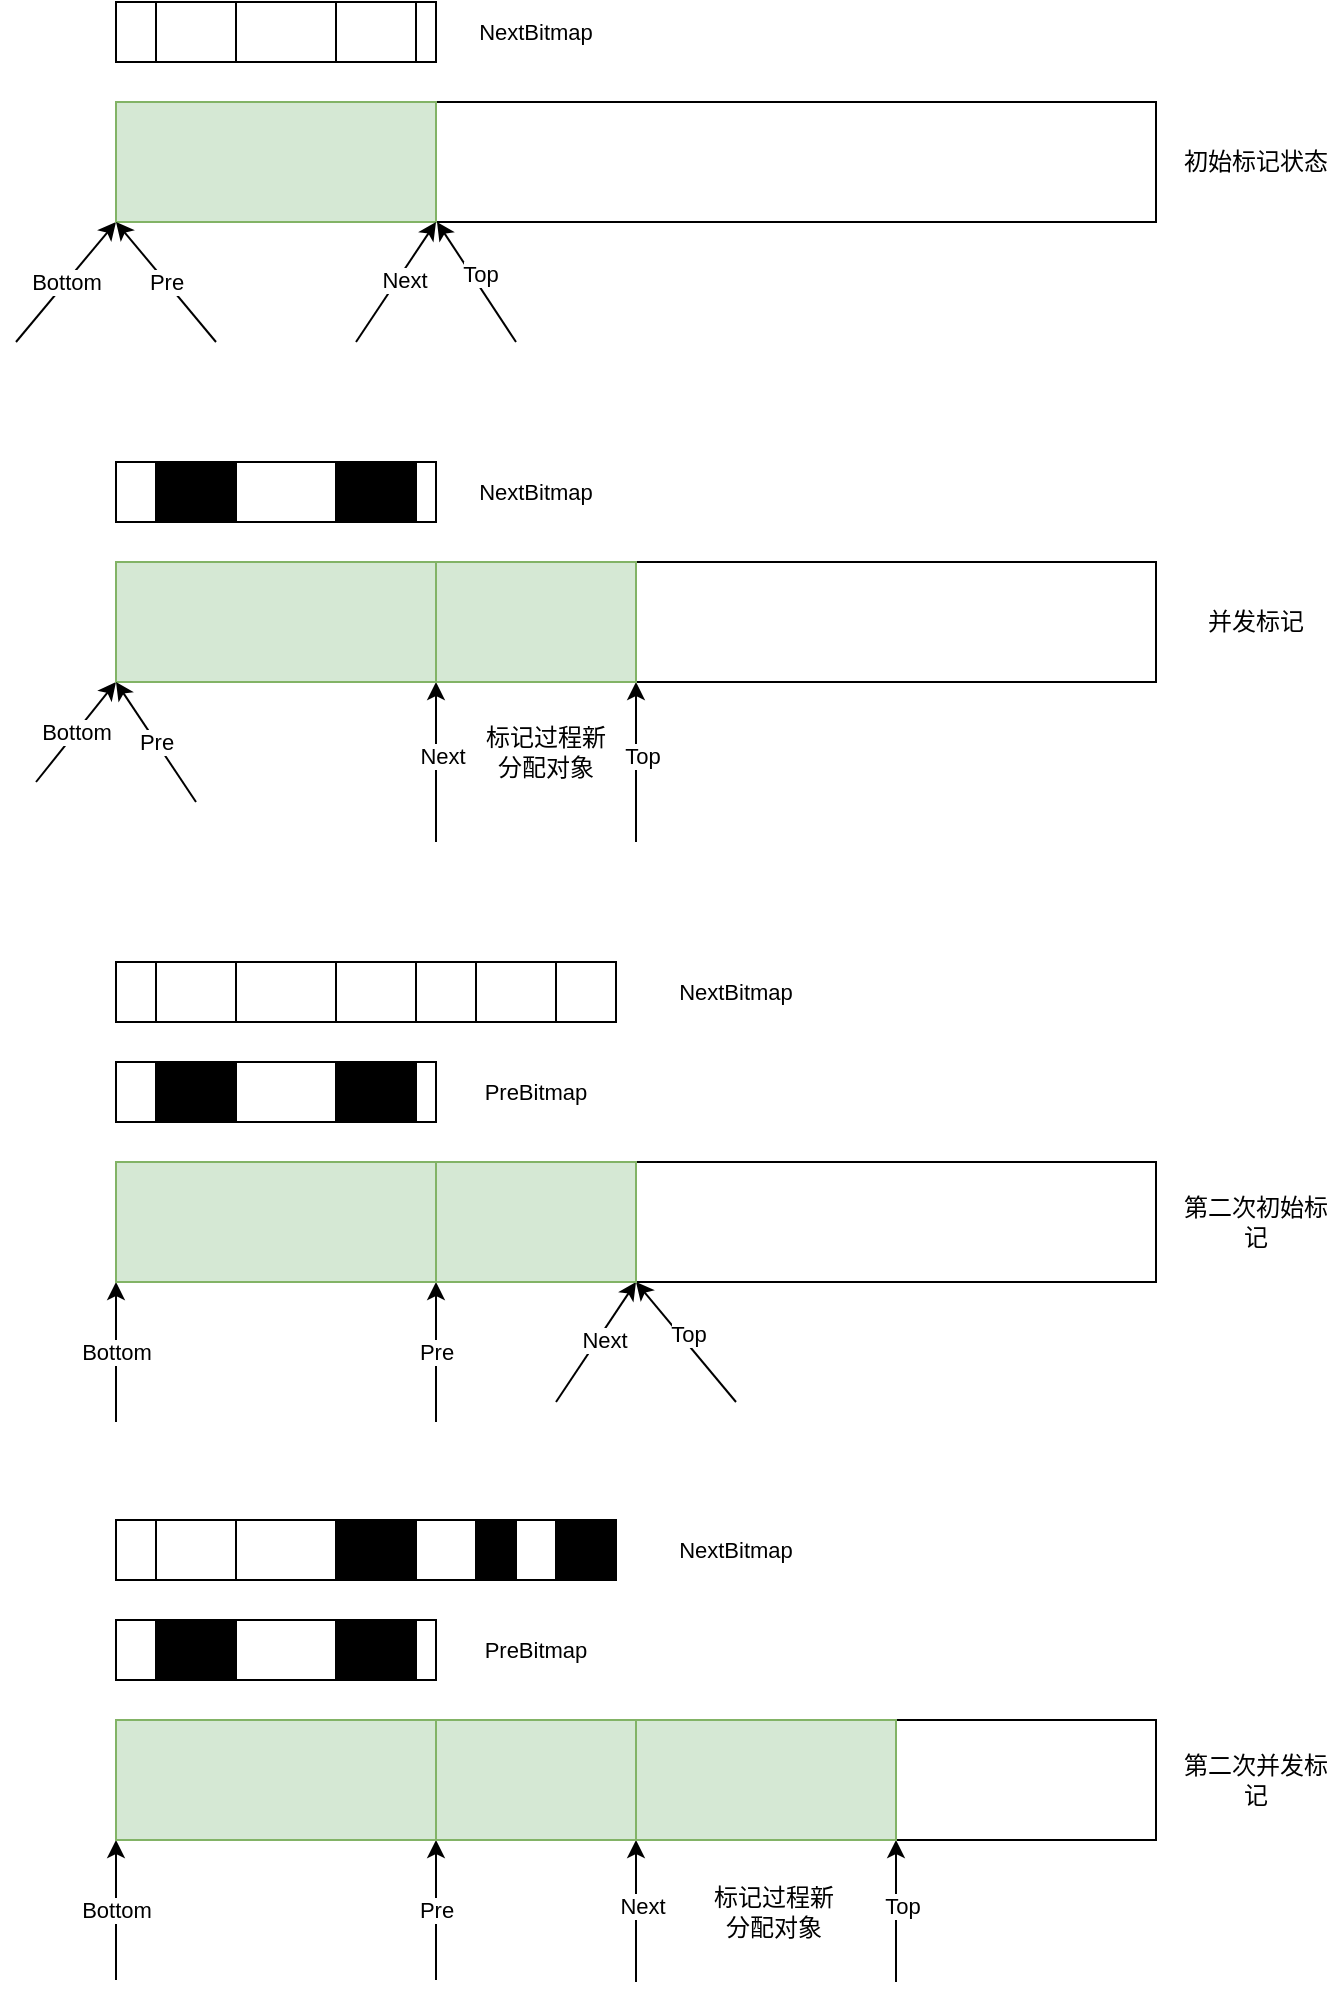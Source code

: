 <mxfile version="20.7.4" type="device"><diagram id="C5RBs43oDa-KdzZeNtuy" name="Page-1"><mxGraphModel dx="1026" dy="669" grid="1" gridSize="10" guides="1" tooltips="1" connect="1" arrows="1" fold="1" page="1" pageScale="1" pageWidth="827" pageHeight="1169" math="0" shadow="0"><root><mxCell id="WIyWlLk6GJQsqaUBKTNV-0"/><mxCell id="WIyWlLk6GJQsqaUBKTNV-1" parent="WIyWlLk6GJQsqaUBKTNV-0"/><mxCell id="0EeGkwCDE5l4dgLq_RrV-0" value="Bottom" style="edgeStyle=none;rounded=0;orthogonalLoop=1;jettySize=auto;html=1;entryX=0;entryY=1;entryDx=0;entryDy=0;" parent="WIyWlLk6GJQsqaUBKTNV-1" target="0EeGkwCDE5l4dgLq_RrV-3" edge="1"><mxGeometry relative="1" as="geometry"><mxPoint x="120" y="370" as="targetPoint"/><mxPoint x="70" y="350" as="sourcePoint"/></mxGeometry></mxCell><mxCell id="0EeGkwCDE5l4dgLq_RrV-1" style="edgeStyle=none;rounded=0;orthogonalLoop=1;jettySize=auto;html=1;entryX=0.25;entryY=1;entryDx=0;entryDy=0;" parent="WIyWlLk6GJQsqaUBKTNV-1" edge="1"><mxGeometry relative="1" as="geometry"><mxPoint x="280.5" y="290" as="targetPoint"/><mxPoint x="320" y="350" as="sourcePoint"/></mxGeometry></mxCell><mxCell id="0EeGkwCDE5l4dgLq_RrV-2" value="Top" style="edgeLabel;html=1;align=center;verticalAlign=middle;resizable=0;points=[];" parent="0EeGkwCDE5l4dgLq_RrV-1" vertex="1" connectable="0"><mxGeometry x="0.078" y="-3" relative="1" as="geometry"><mxPoint as="offset"/></mxGeometry></mxCell><mxCell id="0EeGkwCDE5l4dgLq_RrV-3" value="" style="rounded=0;whiteSpace=wrap;html=1;" parent="WIyWlLk6GJQsqaUBKTNV-1" vertex="1"><mxGeometry x="120" y="230" width="520" height="60" as="geometry"/></mxCell><mxCell id="0EeGkwCDE5l4dgLq_RrV-4" value="" style="rounded=0;whiteSpace=wrap;html=1;fillColor=#d5e8d4;strokeColor=#82b366;" parent="WIyWlLk6GJQsqaUBKTNV-1" vertex="1"><mxGeometry x="120" y="230" width="160" height="60" as="geometry"/></mxCell><mxCell id="0EeGkwCDE5l4dgLq_RrV-6" style="edgeStyle=none;rounded=0;orthogonalLoop=1;jettySize=auto;html=1;entryX=1;entryY=1;entryDx=0;entryDy=0;" parent="WIyWlLk6GJQsqaUBKTNV-1" target="0EeGkwCDE5l4dgLq_RrV-4" edge="1"><mxGeometry relative="1" as="geometry"><mxPoint x="290.5" y="300" as="targetPoint"/><mxPoint x="240" y="350" as="sourcePoint"/></mxGeometry></mxCell><mxCell id="0EeGkwCDE5l4dgLq_RrV-7" value="Next" style="edgeLabel;html=1;align=center;verticalAlign=middle;resizable=0;points=[];" parent="0EeGkwCDE5l4dgLq_RrV-6" vertex="1" connectable="0"><mxGeometry x="0.078" y="-3" relative="1" as="geometry"><mxPoint as="offset"/></mxGeometry></mxCell><mxCell id="0EeGkwCDE5l4dgLq_RrV-8" value="Pre" style="edgeStyle=none;rounded=0;orthogonalLoop=1;jettySize=auto;html=1;entryX=0;entryY=1;entryDx=0;entryDy=0;" parent="WIyWlLk6GJQsqaUBKTNV-1" target="0EeGkwCDE5l4dgLq_RrV-4" edge="1"><mxGeometry relative="1" as="geometry"><mxPoint x="130" y="300" as="targetPoint"/><mxPoint x="170" y="350" as="sourcePoint"/></mxGeometry></mxCell><mxCell id="0EeGkwCDE5l4dgLq_RrV-9" value="" style="rounded=0;whiteSpace=wrap;html=1;" parent="WIyWlLk6GJQsqaUBKTNV-1" vertex="1"><mxGeometry x="120" y="180" width="160" height="30" as="geometry"/></mxCell><mxCell id="0EeGkwCDE5l4dgLq_RrV-18" value="&lt;span style=&quot;font-size: 11px; background-color: rgb(255, 255, 255);&quot;&gt;NextBitmap&lt;/span&gt;" style="text;html=1;strokeColor=none;fillColor=none;align=center;verticalAlign=middle;whiteSpace=wrap;rounded=0;" parent="WIyWlLk6GJQsqaUBKTNV-1" vertex="1"><mxGeometry x="300" y="180" width="60" height="30" as="geometry"/></mxCell><mxCell id="0EeGkwCDE5l4dgLq_RrV-19" value="初始标记状态" style="text;html=1;strokeColor=none;fillColor=none;align=center;verticalAlign=middle;whiteSpace=wrap;rounded=0;" parent="WIyWlLk6GJQsqaUBKTNV-1" vertex="1"><mxGeometry x="650" y="245" width="80" height="30" as="geometry"/></mxCell><mxCell id="0EeGkwCDE5l4dgLq_RrV-20" value="" style="rounded=0;whiteSpace=wrap;html=1;" parent="WIyWlLk6GJQsqaUBKTNV-1" vertex="1"><mxGeometry x="140" y="180" width="40" height="30" as="geometry"/></mxCell><mxCell id="0EeGkwCDE5l4dgLq_RrV-21" value="" style="rounded=0;whiteSpace=wrap;html=1;" parent="WIyWlLk6GJQsqaUBKTNV-1" vertex="1"><mxGeometry x="230" y="180" width="40" height="30" as="geometry"/></mxCell><mxCell id="0EeGkwCDE5l4dgLq_RrV-22" value="Bottom" style="edgeStyle=none;rounded=0;orthogonalLoop=1;jettySize=auto;html=1;entryX=0;entryY=1;entryDx=0;entryDy=0;" parent="WIyWlLk6GJQsqaUBKTNV-1" target="0EeGkwCDE5l4dgLq_RrV-25" edge="1"><mxGeometry relative="1" as="geometry"><mxPoint x="120" y="600" as="targetPoint"/><mxPoint x="80" y="570" as="sourcePoint"/></mxGeometry></mxCell><mxCell id="0EeGkwCDE5l4dgLq_RrV-23" style="edgeStyle=none;rounded=0;orthogonalLoop=1;jettySize=auto;html=1;entryX=0.5;entryY=1;entryDx=0;entryDy=0;" parent="WIyWlLk6GJQsqaUBKTNV-1" target="0EeGkwCDE5l4dgLq_RrV-25" edge="1"><mxGeometry relative="1" as="geometry"><mxPoint x="280.5" y="520" as="targetPoint"/><mxPoint x="380" y="600" as="sourcePoint"/></mxGeometry></mxCell><mxCell id="0EeGkwCDE5l4dgLq_RrV-24" value="Top" style="edgeLabel;html=1;align=center;verticalAlign=middle;resizable=0;points=[];" parent="0EeGkwCDE5l4dgLq_RrV-23" vertex="1" connectable="0"><mxGeometry x="0.078" y="-3" relative="1" as="geometry"><mxPoint as="offset"/></mxGeometry></mxCell><mxCell id="0EeGkwCDE5l4dgLq_RrV-25" value="" style="rounded=0;whiteSpace=wrap;html=1;" parent="WIyWlLk6GJQsqaUBKTNV-1" vertex="1"><mxGeometry x="120" y="460" width="520" height="60" as="geometry"/></mxCell><mxCell id="0EeGkwCDE5l4dgLq_RrV-26" value="" style="rounded=0;whiteSpace=wrap;html=1;fillColor=#d5e8d4;strokeColor=#82b366;" parent="WIyWlLk6GJQsqaUBKTNV-1" vertex="1"><mxGeometry x="120" y="460" width="160" height="60" as="geometry"/></mxCell><mxCell id="0EeGkwCDE5l4dgLq_RrV-27" style="edgeStyle=none;rounded=0;orthogonalLoop=1;jettySize=auto;html=1;entryX=1;entryY=1;entryDx=0;entryDy=0;" parent="WIyWlLk6GJQsqaUBKTNV-1" target="0EeGkwCDE5l4dgLq_RrV-26" edge="1"><mxGeometry relative="1" as="geometry"><mxPoint x="290.5" y="530" as="targetPoint"/><mxPoint x="280" y="600" as="sourcePoint"/></mxGeometry></mxCell><mxCell id="0EeGkwCDE5l4dgLq_RrV-28" value="Next" style="edgeLabel;html=1;align=center;verticalAlign=middle;resizable=0;points=[];" parent="0EeGkwCDE5l4dgLq_RrV-27" vertex="1" connectable="0"><mxGeometry x="0.078" y="-3" relative="1" as="geometry"><mxPoint as="offset"/></mxGeometry></mxCell><mxCell id="0EeGkwCDE5l4dgLq_RrV-29" value="Pre" style="edgeStyle=none;rounded=0;orthogonalLoop=1;jettySize=auto;html=1;entryX=0;entryY=1;entryDx=0;entryDy=0;" parent="WIyWlLk6GJQsqaUBKTNV-1" target="0EeGkwCDE5l4dgLq_RrV-26" edge="1"><mxGeometry relative="1" as="geometry"><mxPoint x="130" y="530" as="targetPoint"/><mxPoint x="160" y="580" as="sourcePoint"/></mxGeometry></mxCell><mxCell id="0EeGkwCDE5l4dgLq_RrV-30" value="" style="rounded=0;whiteSpace=wrap;html=1;" parent="WIyWlLk6GJQsqaUBKTNV-1" vertex="1"><mxGeometry x="120" y="410" width="160" height="30" as="geometry"/></mxCell><mxCell id="0EeGkwCDE5l4dgLq_RrV-31" value="&lt;span style=&quot;font-size: 11px; background-color: rgb(255, 255, 255);&quot;&gt;NextBitmap&lt;/span&gt;" style="text;html=1;strokeColor=none;fillColor=none;align=center;verticalAlign=middle;whiteSpace=wrap;rounded=0;" parent="WIyWlLk6GJQsqaUBKTNV-1" vertex="1"><mxGeometry x="300" y="410" width="60" height="30" as="geometry"/></mxCell><mxCell id="0EeGkwCDE5l4dgLq_RrV-32" value="并发标记" style="text;html=1;strokeColor=none;fillColor=none;align=center;verticalAlign=middle;whiteSpace=wrap;rounded=0;" parent="WIyWlLk6GJQsqaUBKTNV-1" vertex="1"><mxGeometry x="650" y="475" width="80" height="30" as="geometry"/></mxCell><mxCell id="0EeGkwCDE5l4dgLq_RrV-33" value="" style="rounded=0;whiteSpace=wrap;html=1;fillColor=#000000;" parent="WIyWlLk6GJQsqaUBKTNV-1" vertex="1"><mxGeometry x="140" y="410" width="40" height="30" as="geometry"/></mxCell><mxCell id="0EeGkwCDE5l4dgLq_RrV-34" value="" style="rounded=0;whiteSpace=wrap;html=1;fillColor=#000000;" parent="WIyWlLk6GJQsqaUBKTNV-1" vertex="1"><mxGeometry x="230" y="410" width="40" height="30" as="geometry"/></mxCell><mxCell id="0EeGkwCDE5l4dgLq_RrV-35" value="" style="rounded=0;whiteSpace=wrap;html=1;fillColor=#d5e8d4;strokeColor=#82b366;" parent="WIyWlLk6GJQsqaUBKTNV-1" vertex="1"><mxGeometry x="280" y="460" width="100" height="60" as="geometry"/></mxCell><mxCell id="0EeGkwCDE5l4dgLq_RrV-36" value="标记过程新分配对象" style="text;html=1;strokeColor=none;fillColor=none;align=center;verticalAlign=middle;whiteSpace=wrap;rounded=0;" parent="WIyWlLk6GJQsqaUBKTNV-1" vertex="1"><mxGeometry x="300" y="540" width="70" height="30" as="geometry"/></mxCell><mxCell id="0EeGkwCDE5l4dgLq_RrV-37" value="Bottom" style="edgeStyle=none;rounded=0;orthogonalLoop=1;jettySize=auto;html=1;entryX=0;entryY=1;entryDx=0;entryDy=0;" parent="WIyWlLk6GJQsqaUBKTNV-1" target="0EeGkwCDE5l4dgLq_RrV-40" edge="1"><mxGeometry relative="1" as="geometry"><mxPoint x="120" y="900" as="targetPoint"/><mxPoint x="120" y="890" as="sourcePoint"/></mxGeometry></mxCell><mxCell id="0EeGkwCDE5l4dgLq_RrV-38" style="edgeStyle=none;rounded=0;orthogonalLoop=1;jettySize=auto;html=1;entryX=0.5;entryY=1;entryDx=0;entryDy=0;" parent="WIyWlLk6GJQsqaUBKTNV-1" target="0EeGkwCDE5l4dgLq_RrV-40" edge="1"><mxGeometry relative="1" as="geometry"><mxPoint x="280.5" y="820" as="targetPoint"/><mxPoint x="430" y="880" as="sourcePoint"/></mxGeometry></mxCell><mxCell id="0EeGkwCDE5l4dgLq_RrV-39" value="Top" style="edgeLabel;html=1;align=center;verticalAlign=middle;resizable=0;points=[];" parent="0EeGkwCDE5l4dgLq_RrV-38" vertex="1" connectable="0"><mxGeometry x="0.078" y="-3" relative="1" as="geometry"><mxPoint as="offset"/></mxGeometry></mxCell><mxCell id="0EeGkwCDE5l4dgLq_RrV-40" value="" style="rounded=0;whiteSpace=wrap;html=1;" parent="WIyWlLk6GJQsqaUBKTNV-1" vertex="1"><mxGeometry x="120" y="760" width="520" height="60" as="geometry"/></mxCell><mxCell id="0EeGkwCDE5l4dgLq_RrV-41" value="" style="rounded=0;whiteSpace=wrap;html=1;fillColor=#d5e8d4;strokeColor=#82b366;" parent="WIyWlLk6GJQsqaUBKTNV-1" vertex="1"><mxGeometry x="120" y="760" width="160" height="60" as="geometry"/></mxCell><mxCell id="0EeGkwCDE5l4dgLq_RrV-42" style="edgeStyle=none;rounded=0;orthogonalLoop=1;jettySize=auto;html=1;entryX=1;entryY=1;entryDx=0;entryDy=0;" parent="WIyWlLk6GJQsqaUBKTNV-1" target="0EeGkwCDE5l4dgLq_RrV-50" edge="1"><mxGeometry relative="1" as="geometry"><mxPoint x="290.5" y="830" as="targetPoint"/><mxPoint x="340" y="880" as="sourcePoint"/></mxGeometry></mxCell><mxCell id="0EeGkwCDE5l4dgLq_RrV-43" value="Next" style="edgeLabel;html=1;align=center;verticalAlign=middle;resizable=0;points=[];" parent="0EeGkwCDE5l4dgLq_RrV-42" vertex="1" connectable="0"><mxGeometry x="0.078" y="-3" relative="1" as="geometry"><mxPoint as="offset"/></mxGeometry></mxCell><mxCell id="0EeGkwCDE5l4dgLq_RrV-44" value="Pre" style="edgeStyle=none;rounded=0;orthogonalLoop=1;jettySize=auto;html=1;entryX=1;entryY=1;entryDx=0;entryDy=0;" parent="WIyWlLk6GJQsqaUBKTNV-1" target="0EeGkwCDE5l4dgLq_RrV-41" edge="1"><mxGeometry relative="1" as="geometry"><mxPoint x="130" y="830" as="targetPoint"/><mxPoint x="280" y="890" as="sourcePoint"/></mxGeometry></mxCell><mxCell id="0EeGkwCDE5l4dgLq_RrV-45" value="" style="rounded=0;whiteSpace=wrap;html=1;" parent="WIyWlLk6GJQsqaUBKTNV-1" vertex="1"><mxGeometry x="120" y="710" width="160" height="30" as="geometry"/></mxCell><mxCell id="0EeGkwCDE5l4dgLq_RrV-46" value="&lt;span style=&quot;font-size: 11px; background-color: rgb(255, 255, 255);&quot;&gt;PreBitmap&lt;/span&gt;" style="text;html=1;strokeColor=none;fillColor=none;align=center;verticalAlign=middle;whiteSpace=wrap;rounded=0;" parent="WIyWlLk6GJQsqaUBKTNV-1" vertex="1"><mxGeometry x="300" y="710" width="60" height="30" as="geometry"/></mxCell><mxCell id="0EeGkwCDE5l4dgLq_RrV-47" value="第二次初始标记" style="text;html=1;strokeColor=none;fillColor=none;align=center;verticalAlign=middle;whiteSpace=wrap;rounded=0;" parent="WIyWlLk6GJQsqaUBKTNV-1" vertex="1"><mxGeometry x="650" y="775" width="80" height="30" as="geometry"/></mxCell><mxCell id="0EeGkwCDE5l4dgLq_RrV-48" value="" style="rounded=0;whiteSpace=wrap;html=1;fillColor=#000000;" parent="WIyWlLk6GJQsqaUBKTNV-1" vertex="1"><mxGeometry x="140" y="710" width="40" height="30" as="geometry"/></mxCell><mxCell id="0EeGkwCDE5l4dgLq_RrV-49" value="" style="rounded=0;whiteSpace=wrap;html=1;fillColor=#000000;" parent="WIyWlLk6GJQsqaUBKTNV-1" vertex="1"><mxGeometry x="230" y="710" width="40" height="30" as="geometry"/></mxCell><mxCell id="0EeGkwCDE5l4dgLq_RrV-50" value="" style="rounded=0;whiteSpace=wrap;html=1;fillColor=#d5e8d4;strokeColor=#82b366;" parent="WIyWlLk6GJQsqaUBKTNV-1" vertex="1"><mxGeometry x="280" y="760" width="100" height="60" as="geometry"/></mxCell><mxCell id="0EeGkwCDE5l4dgLq_RrV-52" value="" style="rounded=0;whiteSpace=wrap;html=1;" parent="WIyWlLk6GJQsqaUBKTNV-1" vertex="1"><mxGeometry x="120" y="660" width="250" height="30" as="geometry"/></mxCell><mxCell id="0EeGkwCDE5l4dgLq_RrV-53" value="&lt;span style=&quot;font-size: 11px; background-color: rgb(255, 255, 255);&quot;&gt;NextBitmap&lt;/span&gt;" style="text;html=1;strokeColor=none;fillColor=none;align=center;verticalAlign=middle;whiteSpace=wrap;rounded=0;" parent="WIyWlLk6GJQsqaUBKTNV-1" vertex="1"><mxGeometry x="400" y="660" width="60" height="30" as="geometry"/></mxCell><mxCell id="0EeGkwCDE5l4dgLq_RrV-54" value="" style="rounded=0;whiteSpace=wrap;html=1;" parent="WIyWlLk6GJQsqaUBKTNV-1" vertex="1"><mxGeometry x="140" y="660" width="40" height="30" as="geometry"/></mxCell><mxCell id="0EeGkwCDE5l4dgLq_RrV-55" value="" style="rounded=0;whiteSpace=wrap;html=1;" parent="WIyWlLk6GJQsqaUBKTNV-1" vertex="1"><mxGeometry x="230" y="660" width="40" height="30" as="geometry"/></mxCell><mxCell id="0EeGkwCDE5l4dgLq_RrV-56" value="" style="rounded=0;whiteSpace=wrap;html=1;" parent="WIyWlLk6GJQsqaUBKTNV-1" vertex="1"><mxGeometry x="300" y="660" width="40" height="30" as="geometry"/></mxCell><mxCell id="0EeGkwCDE5l4dgLq_RrV-57" value="Bottom" style="edgeStyle=none;rounded=0;orthogonalLoop=1;jettySize=auto;html=1;entryX=0;entryY=1;entryDx=0;entryDy=0;" parent="WIyWlLk6GJQsqaUBKTNV-1" target="0EeGkwCDE5l4dgLq_RrV-60" edge="1"><mxGeometry relative="1" as="geometry"><mxPoint x="120" y="1179" as="targetPoint"/><mxPoint x="120" y="1169" as="sourcePoint"/></mxGeometry></mxCell><mxCell id="0EeGkwCDE5l4dgLq_RrV-58" style="edgeStyle=none;rounded=0;orthogonalLoop=1;jettySize=auto;html=1;entryX=0.75;entryY=1;entryDx=0;entryDy=0;" parent="WIyWlLk6GJQsqaUBKTNV-1" target="0EeGkwCDE5l4dgLq_RrV-60" edge="1"><mxGeometry relative="1" as="geometry"><mxPoint x="280.5" y="1099" as="targetPoint"/><mxPoint x="510" y="1170" as="sourcePoint"/></mxGeometry></mxCell><mxCell id="0EeGkwCDE5l4dgLq_RrV-59" value="Top" style="edgeLabel;html=1;align=center;verticalAlign=middle;resizable=0;points=[];" parent="0EeGkwCDE5l4dgLq_RrV-58" vertex="1" connectable="0"><mxGeometry x="0.078" y="-3" relative="1" as="geometry"><mxPoint as="offset"/></mxGeometry></mxCell><mxCell id="0EeGkwCDE5l4dgLq_RrV-60" value="" style="rounded=0;whiteSpace=wrap;html=1;" parent="WIyWlLk6GJQsqaUBKTNV-1" vertex="1"><mxGeometry x="120" y="1039" width="520" height="60" as="geometry"/></mxCell><mxCell id="0EeGkwCDE5l4dgLq_RrV-61" value="" style="rounded=0;whiteSpace=wrap;html=1;fillColor=#d5e8d4;strokeColor=#82b366;" parent="WIyWlLk6GJQsqaUBKTNV-1" vertex="1"><mxGeometry x="120" y="1039" width="160" height="60" as="geometry"/></mxCell><mxCell id="0EeGkwCDE5l4dgLq_RrV-62" style="edgeStyle=none;rounded=0;orthogonalLoop=1;jettySize=auto;html=1;entryX=1;entryY=1;entryDx=0;entryDy=0;" parent="WIyWlLk6GJQsqaUBKTNV-1" target="0EeGkwCDE5l4dgLq_RrV-70" edge="1"><mxGeometry relative="1" as="geometry"><mxPoint x="290.5" y="1109" as="targetPoint"/><mxPoint x="380" y="1170" as="sourcePoint"/></mxGeometry></mxCell><mxCell id="0EeGkwCDE5l4dgLq_RrV-63" value="Next" style="edgeLabel;html=1;align=center;verticalAlign=middle;resizable=0;points=[];" parent="0EeGkwCDE5l4dgLq_RrV-62" vertex="1" connectable="0"><mxGeometry x="0.078" y="-3" relative="1" as="geometry"><mxPoint as="offset"/></mxGeometry></mxCell><mxCell id="0EeGkwCDE5l4dgLq_RrV-64" value="Pre" style="edgeStyle=none;rounded=0;orthogonalLoop=1;jettySize=auto;html=1;entryX=1;entryY=1;entryDx=0;entryDy=0;" parent="WIyWlLk6GJQsqaUBKTNV-1" target="0EeGkwCDE5l4dgLq_RrV-61" edge="1"><mxGeometry relative="1" as="geometry"><mxPoint x="130" y="1109" as="targetPoint"/><mxPoint x="280" y="1169" as="sourcePoint"/></mxGeometry></mxCell><mxCell id="0EeGkwCDE5l4dgLq_RrV-65" value="" style="rounded=0;whiteSpace=wrap;html=1;" parent="WIyWlLk6GJQsqaUBKTNV-1" vertex="1"><mxGeometry x="120" y="989" width="160" height="30" as="geometry"/></mxCell><mxCell id="0EeGkwCDE5l4dgLq_RrV-66" value="&lt;span style=&quot;font-size: 11px; background-color: rgb(255, 255, 255);&quot;&gt;PreBitmap&lt;/span&gt;" style="text;html=1;strokeColor=none;fillColor=none;align=center;verticalAlign=middle;whiteSpace=wrap;rounded=0;" parent="WIyWlLk6GJQsqaUBKTNV-1" vertex="1"><mxGeometry x="300" y="989" width="60" height="30" as="geometry"/></mxCell><mxCell id="0EeGkwCDE5l4dgLq_RrV-67" value="第二次并发标记" style="text;html=1;strokeColor=none;fillColor=none;align=center;verticalAlign=middle;whiteSpace=wrap;rounded=0;" parent="WIyWlLk6GJQsqaUBKTNV-1" vertex="1"><mxGeometry x="650" y="1054" width="80" height="30" as="geometry"/></mxCell><mxCell id="0EeGkwCDE5l4dgLq_RrV-68" value="" style="rounded=0;whiteSpace=wrap;html=1;fillColor=#000000;" parent="WIyWlLk6GJQsqaUBKTNV-1" vertex="1"><mxGeometry x="140" y="989" width="40" height="30" as="geometry"/></mxCell><mxCell id="0EeGkwCDE5l4dgLq_RrV-69" value="" style="rounded=0;whiteSpace=wrap;html=1;fillColor=#000000;" parent="WIyWlLk6GJQsqaUBKTNV-1" vertex="1"><mxGeometry x="230" y="989" width="40" height="30" as="geometry"/></mxCell><mxCell id="0EeGkwCDE5l4dgLq_RrV-70" value="" style="rounded=0;whiteSpace=wrap;html=1;fillColor=#d5e8d4;strokeColor=#82b366;" parent="WIyWlLk6GJQsqaUBKTNV-1" vertex="1"><mxGeometry x="280" y="1039" width="100" height="60" as="geometry"/></mxCell><mxCell id="0EeGkwCDE5l4dgLq_RrV-71" value="" style="rounded=0;whiteSpace=wrap;html=1;" parent="WIyWlLk6GJQsqaUBKTNV-1" vertex="1"><mxGeometry x="120" y="939" width="250" height="30" as="geometry"/></mxCell><mxCell id="0EeGkwCDE5l4dgLq_RrV-72" value="&lt;span style=&quot;font-size: 11px; background-color: rgb(255, 255, 255);&quot;&gt;NextBitmap&lt;/span&gt;" style="text;html=1;strokeColor=none;fillColor=none;align=center;verticalAlign=middle;whiteSpace=wrap;rounded=0;" parent="WIyWlLk6GJQsqaUBKTNV-1" vertex="1"><mxGeometry x="400" y="939" width="60" height="30" as="geometry"/></mxCell><mxCell id="0EeGkwCDE5l4dgLq_RrV-73" value="" style="rounded=0;whiteSpace=wrap;html=1;" parent="WIyWlLk6GJQsqaUBKTNV-1" vertex="1"><mxGeometry x="140" y="939" width="40" height="30" as="geometry"/></mxCell><mxCell id="0EeGkwCDE5l4dgLq_RrV-74" value="" style="rounded=0;whiteSpace=wrap;html=1;fillColor=#000000;" parent="WIyWlLk6GJQsqaUBKTNV-1" vertex="1"><mxGeometry x="230" y="939" width="40" height="30" as="geometry"/></mxCell><mxCell id="0EeGkwCDE5l4dgLq_RrV-75" value="" style="rounded=0;whiteSpace=wrap;html=1;fillColor=#000000;" parent="WIyWlLk6GJQsqaUBKTNV-1" vertex="1"><mxGeometry x="300" y="939" width="20" height="30" as="geometry"/></mxCell><mxCell id="0EeGkwCDE5l4dgLq_RrV-76" value="" style="rounded=0;whiteSpace=wrap;html=1;fillColor=#000000;" parent="WIyWlLk6GJQsqaUBKTNV-1" vertex="1"><mxGeometry x="340" y="939" width="30" height="30" as="geometry"/></mxCell><mxCell id="0EeGkwCDE5l4dgLq_RrV-77" value="标记过程新分配对象" style="text;html=1;strokeColor=none;fillColor=none;align=center;verticalAlign=middle;whiteSpace=wrap;rounded=0;" parent="WIyWlLk6GJQsqaUBKTNV-1" vertex="1"><mxGeometry x="414" y="1120" width="70" height="30" as="geometry"/></mxCell><mxCell id="0EeGkwCDE5l4dgLq_RrV-78" value="" style="rounded=0;whiteSpace=wrap;html=1;fillColor=#d5e8d4;strokeColor=#82b366;" parent="WIyWlLk6GJQsqaUBKTNV-1" vertex="1"><mxGeometry x="380" y="1039" width="130" height="60" as="geometry"/></mxCell></root></mxGraphModel></diagram></mxfile>